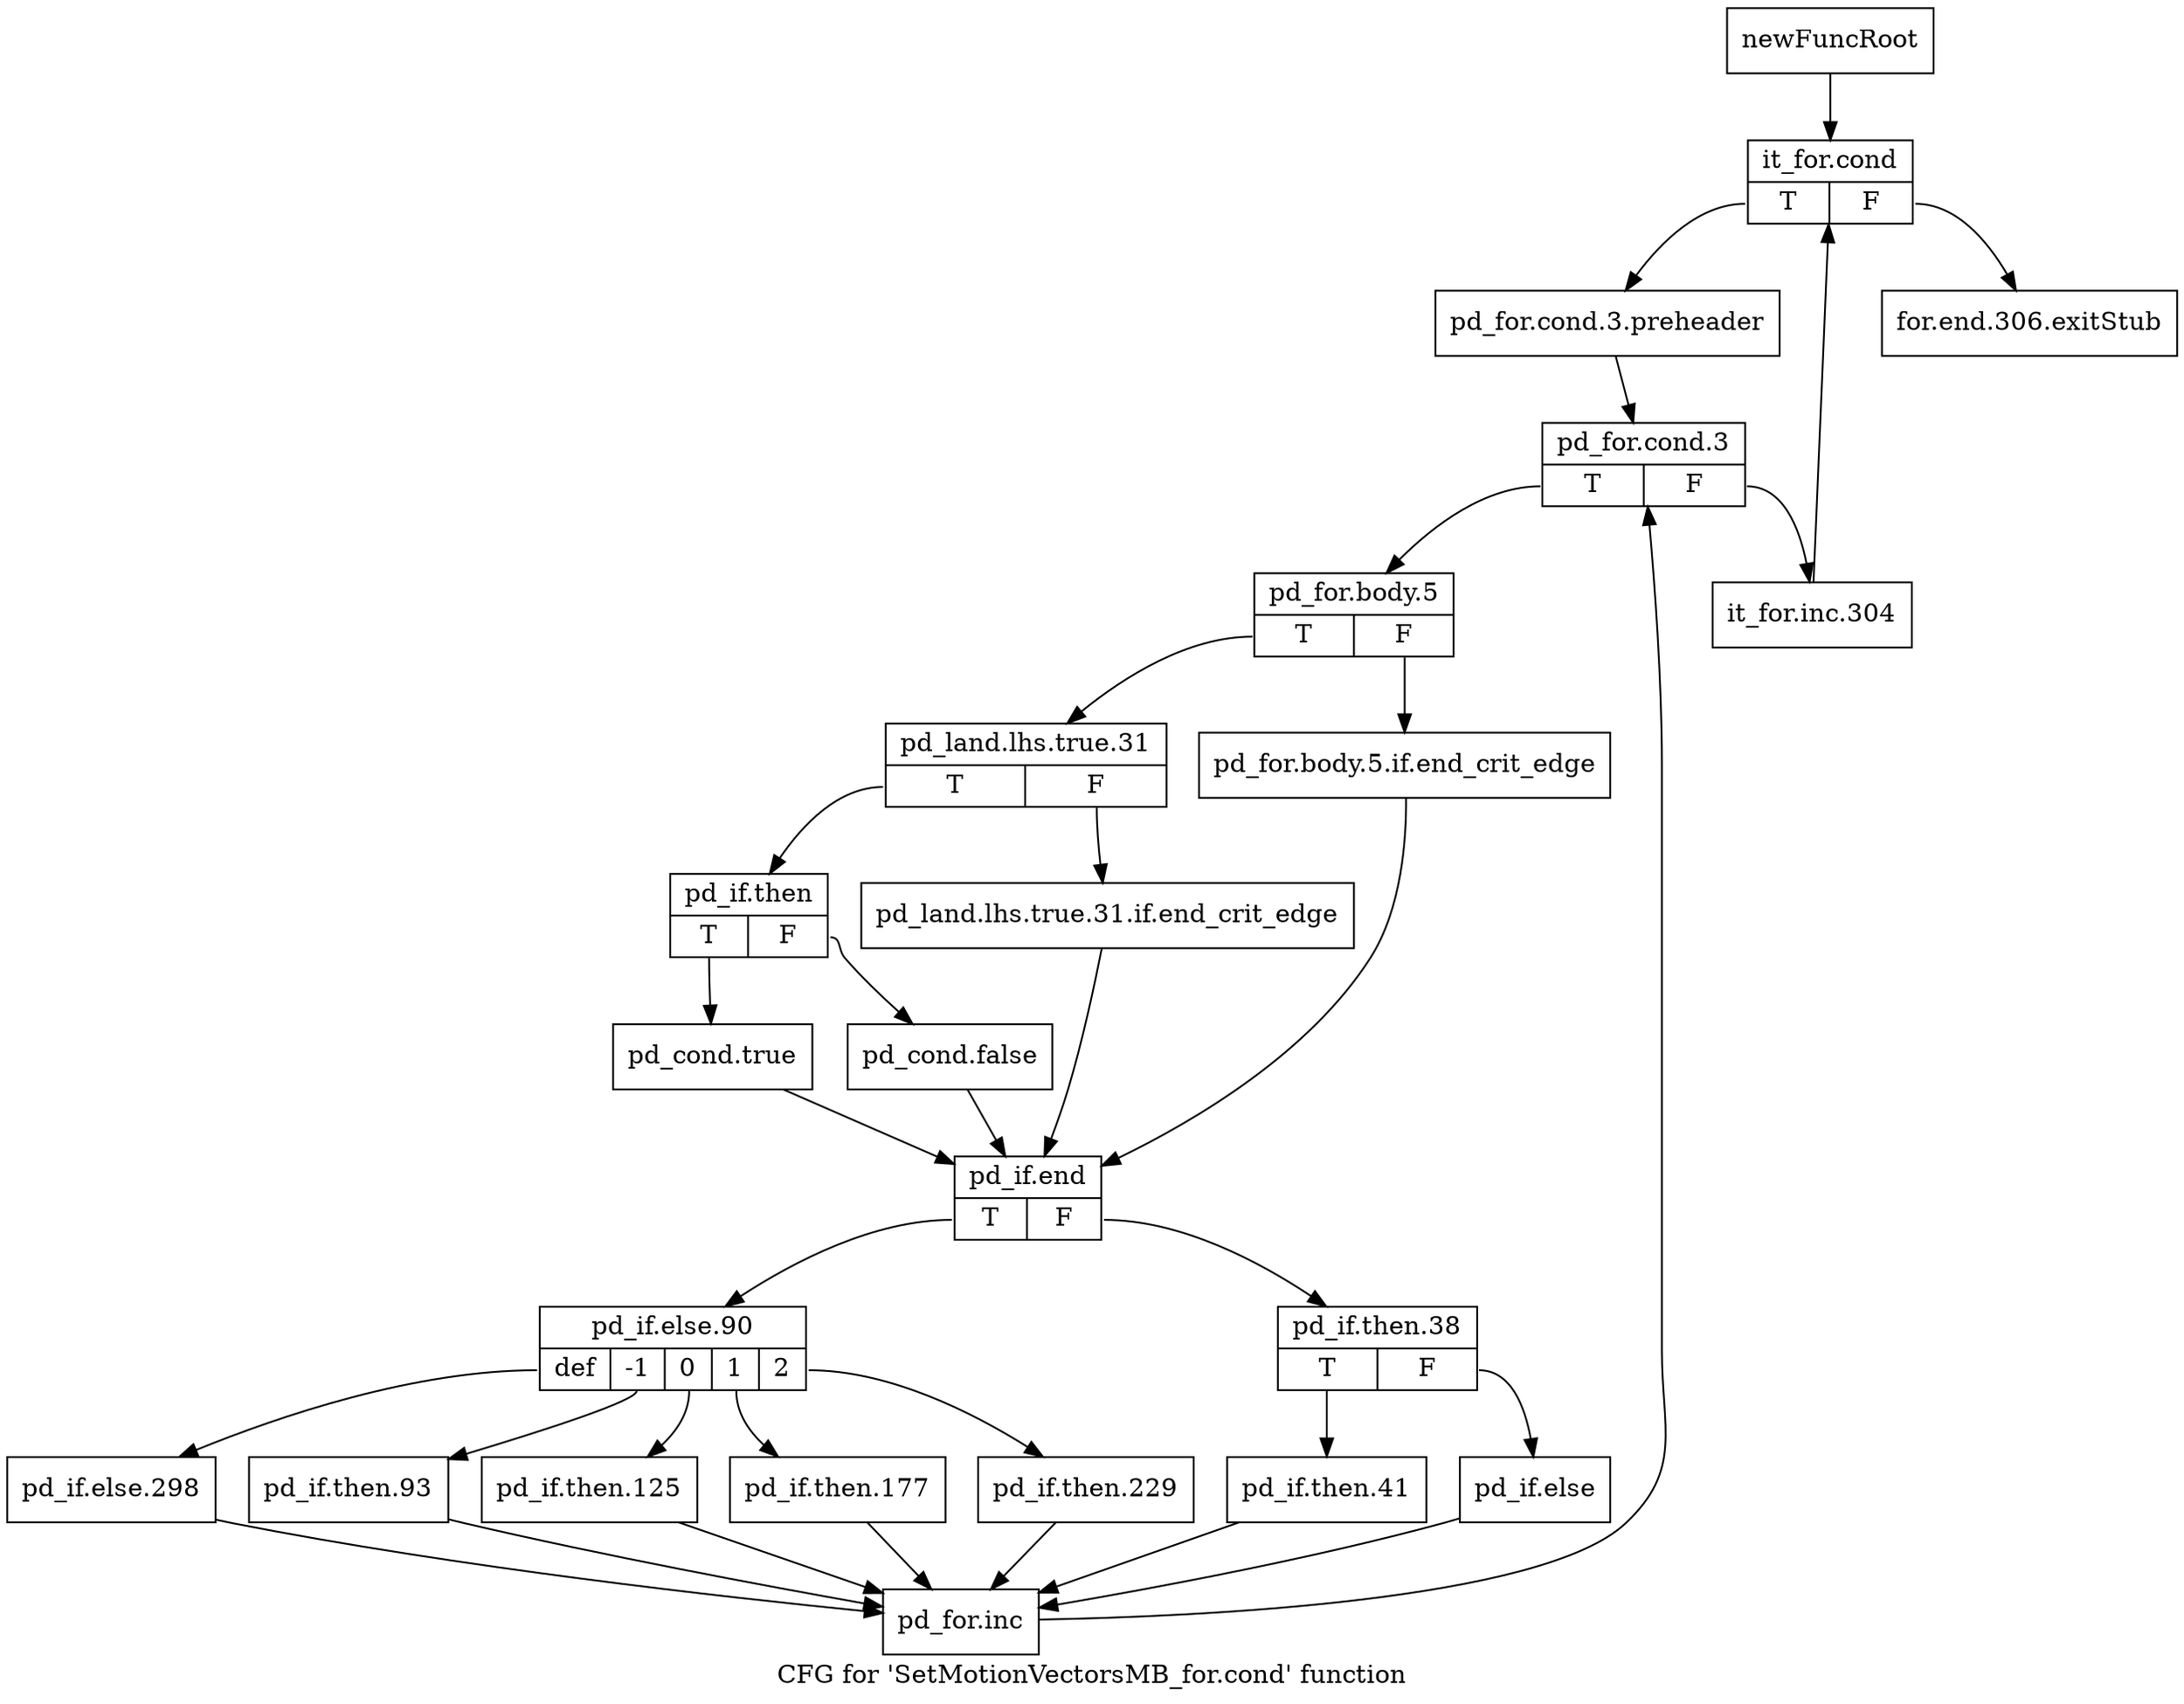 digraph "CFG for 'SetMotionVectorsMB_for.cond' function" {
	label="CFG for 'SetMotionVectorsMB_for.cond' function";

	Node0x2be36d0 [shape=record,label="{newFuncRoot}"];
	Node0x2be36d0 -> Node0x2be49e0;
	Node0x2be4990 [shape=record,label="{for.end.306.exitStub}"];
	Node0x2be49e0 [shape=record,label="{it_for.cond|{<s0>T|<s1>F}}"];
	Node0x2be49e0:s0 -> Node0x2be4a30;
	Node0x2be49e0:s1 -> Node0x2be4990;
	Node0x2be4a30 [shape=record,label="{pd_for.cond.3.preheader}"];
	Node0x2be4a30 -> Node0x2be4a80;
	Node0x2be4a80 [shape=record,label="{pd_for.cond.3|{<s0>T|<s1>F}}"];
	Node0x2be4a80:s0 -> Node0x2be4b20;
	Node0x2be4a80:s1 -> Node0x2be4ad0;
	Node0x2be4ad0 [shape=record,label="{it_for.inc.304}"];
	Node0x2be4ad0 -> Node0x2be49e0;
	Node0x2be4b20 [shape=record,label="{pd_for.body.5|{<s0>T|<s1>F}}"];
	Node0x2be4b20:s0 -> Node0x2be4bc0;
	Node0x2be4b20:s1 -> Node0x2be4b70;
	Node0x2be4b70 [shape=record,label="{pd_for.body.5.if.end_crit_edge}"];
	Node0x2be4b70 -> Node0x2be4d50;
	Node0x2be4bc0 [shape=record,label="{pd_land.lhs.true.31|{<s0>T|<s1>F}}"];
	Node0x2be4bc0:s0 -> Node0x2be4c60;
	Node0x2be4bc0:s1 -> Node0x2be4c10;
	Node0x2be4c10 [shape=record,label="{pd_land.lhs.true.31.if.end_crit_edge}"];
	Node0x2be4c10 -> Node0x2be4d50;
	Node0x2be4c60 [shape=record,label="{pd_if.then|{<s0>T|<s1>F}}"];
	Node0x2be4c60:s0 -> Node0x2be4d00;
	Node0x2be4c60:s1 -> Node0x2be4cb0;
	Node0x2be4cb0 [shape=record,label="{pd_cond.false}"];
	Node0x2be4cb0 -> Node0x2be4d50;
	Node0x2be4d00 [shape=record,label="{pd_cond.true}"];
	Node0x2be4d00 -> Node0x2be4d50;
	Node0x2be4d50 [shape=record,label="{pd_if.end|{<s0>T|<s1>F}}"];
	Node0x2be4d50:s0 -> Node0x2be4e90;
	Node0x2be4d50:s1 -> Node0x2be4da0;
	Node0x2be4da0 [shape=record,label="{pd_if.then.38|{<s0>T|<s1>F}}"];
	Node0x2be4da0:s0 -> Node0x2be4e40;
	Node0x2be4da0:s1 -> Node0x2be4df0;
	Node0x2be4df0 [shape=record,label="{pd_if.else}"];
	Node0x2be4df0 -> Node0x2be5070;
	Node0x2be4e40 [shape=record,label="{pd_if.then.41}"];
	Node0x2be4e40 -> Node0x2be5070;
	Node0x2be4e90 [shape=record,label="{pd_if.else.90|{<s0>def|<s1>-1|<s2>0|<s3>1|<s4>2}}"];
	Node0x2be4e90:s0 -> Node0x2be5020;
	Node0x2be4e90:s1 -> Node0x2be4fd0;
	Node0x2be4e90:s2 -> Node0x2be4f80;
	Node0x2be4e90:s3 -> Node0x2be4f30;
	Node0x2be4e90:s4 -> Node0x2be4ee0;
	Node0x2be4ee0 [shape=record,label="{pd_if.then.229}"];
	Node0x2be4ee0 -> Node0x2be5070;
	Node0x2be4f30 [shape=record,label="{pd_if.then.177}"];
	Node0x2be4f30 -> Node0x2be5070;
	Node0x2be4f80 [shape=record,label="{pd_if.then.125}"];
	Node0x2be4f80 -> Node0x2be5070;
	Node0x2be4fd0 [shape=record,label="{pd_if.then.93}"];
	Node0x2be4fd0 -> Node0x2be5070;
	Node0x2be5020 [shape=record,label="{pd_if.else.298}"];
	Node0x2be5020 -> Node0x2be5070;
	Node0x2be5070 [shape=record,label="{pd_for.inc}"];
	Node0x2be5070 -> Node0x2be4a80;
}
